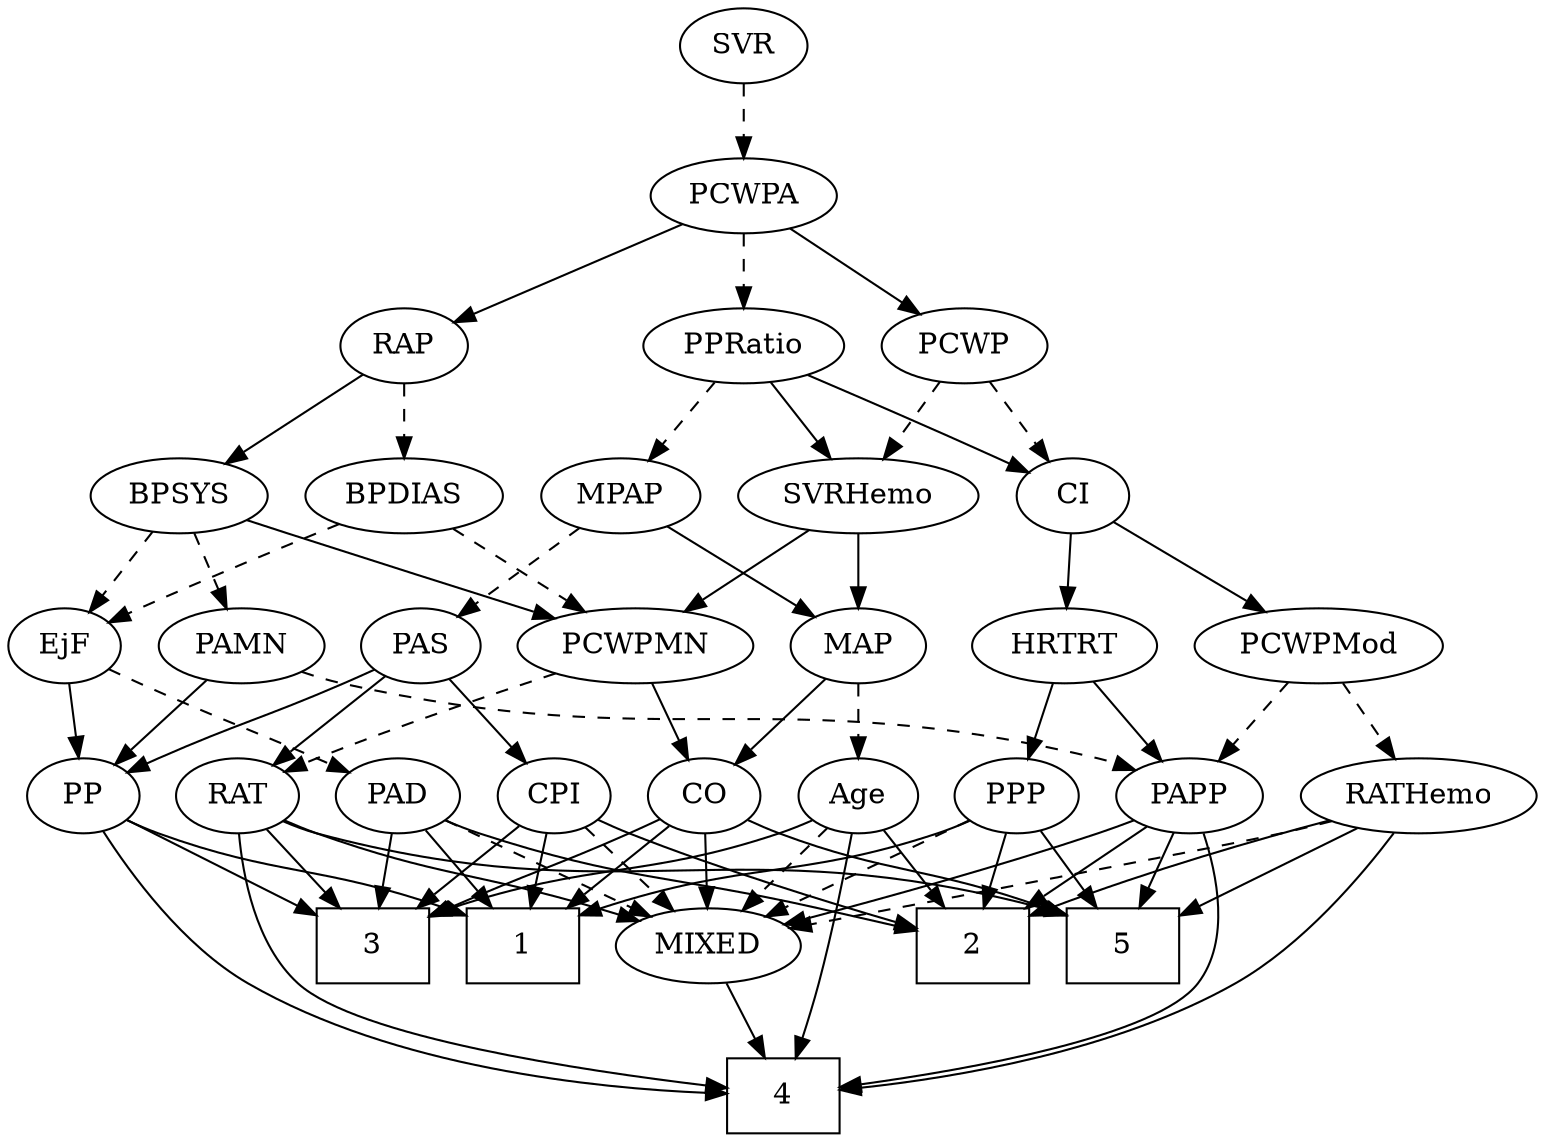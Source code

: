 strict digraph {
	graph [bb="0,0,688.4,540"];
	node [label="\N"];
	1	[height=0.5,
		pos="238,90",
		shape=box,
		width=0.75];
	2	[height=0.5,
		pos="446,90",
		shape=box,
		width=0.75];
	3	[height=0.5,
		pos="166,90",
		shape=box,
		width=0.75];
	4	[height=0.5,
		pos="357,18",
		shape=box,
		width=0.75];
	5	[height=0.5,
		pos="518,90",
		shape=box,
		width=0.75];
	Age	[height=0.5,
		pos="391,162",
		width=0.75];
	Age -> 2	[pos="e,432.54,108.13 402.93,145.81 409.75,137.14 418.46,126.05 426.26,116.12",
		style=solid];
	Age -> 3	[pos="e,193.27,104.6 370.37,150.35 365.42,148.05 360.09,145.78 355,144 292.01,121.99 269.93,130.2 203.02,107.95",
		style=solid];
	Age -> 4	[pos="e,362.15,36.11 387.69,143.86 384.13,125.88 378.16,96.843 372,72 369.87,63.422 367.33,54.129 364.94,45.757",
		style=solid];
	MIXED	[height=0.5,
		pos="323,90",
		width=1.1193];
	Age -> MIXED	[pos="e,338.49,106.95 376.91,146.5 367.89,137.22 356,124.97 345.67,114.34",
		style=dashed];
	EjF	[height=0.5,
		pos="27,234",
		width=0.75];
	PAD	[height=0.5,
		pos="173,162",
		width=0.79437];
	EjF -> PAD	[pos="e,150.79,173.65 48.23,222.82 72.815,211.03 113.54,191.51 141.74,177.99",
		style=dashed];
	PP	[height=0.5,
		pos="27,162",
		width=0.75];
	EjF -> PP	[pos="e,27,180.1 27,215.7 27,207.98 27,198.71 27,190.11",
		style=solid];
	RAP	[height=0.5,
		pos="185,378",
		width=0.77632];
	BPSYS	[height=0.5,
		pos="87,306",
		width=1.0471];
	RAP -> BPSYS	[pos="e,107.23,321.45 167.03,364.16 152.63,353.88 132.16,339.25 115.52,327.37",
		style=solid];
	BPDIAS	[height=0.5,
		pos="185,306",
		width=1.1735];
	RAP -> BPDIAS	[pos="e,185,324.1 185,359.7 185,351.98 185,342.71 185,334.11",
		style=dashed];
	MIXED -> 4	[pos="e,348.61,36.275 331.23,72.055 335.1,64.091 339.8,54.411 344.12,45.51",
		style=solid];
	MPAP	[height=0.5,
		pos="280,306",
		width=0.97491];
	PAS	[height=0.5,
		pos="189,234",
		width=0.75];
	MPAP -> PAS	[pos="e,205.99,248.07 261.14,290.5 247.57,280.05 229.1,265.85 214.25,254.42",
		style=dashed];
	MAP	[height=0.5,
		pos="383,234",
		width=0.84854];
	MPAP -> MAP	[pos="e,363.74,248.09 300.35,291.17 316.03,280.52 337.87,265.67 355.17,253.92",
		style=solid];
	BPSYS -> EjF	[pos="e,40.149,250.34 73.385,289.12 65.528,279.95 55.508,268.26 46.792,258.09",
		style=dashed];
	PAMN	[height=0.5,
		pos="108,234",
		width=1.011];
	BPSYS -> PAMN	[pos="e,102.82,252.28 92.084,288.05 94.422,280.26 97.253,270.82 99.876,262.08",
		style=dashed];
	PCWPMN	[height=0.5,
		pos="284,234",
		width=1.3902];
	BPSYS -> PCWPMN	[pos="e,249.42,247.14 116.07,294.45 122,292.31 128.2,290.07 134,288 169.52,275.3 209.83,261.07 239.71,250.55",
		style=solid];
	PAD -> 1	[pos="e,222.18,108.04 186.78,146.15 195.04,137.26 205.74,125.74 215.22,115.53",
		style=solid];
	PAD -> 2	[pos="e,418.95,97.255 194.81,150.35 200.03,148.05 205.65,145.78 211,144 280.59,120.91 300.49,124.21 372,108 384.03,105.27 397.16,102.27 \
408.97,99.552",
		style=solid];
	PAD -> 3	[pos="e,167.71,108.1 171.27,143.7 170.5,135.98 169.57,126.71 168.71,118.11",
		style=solid];
	PAD -> MIXED	[pos="e,296.07,103.57 195.46,150.52 219.61,139.25 258.39,121.15 286.85,107.87",
		style=dashed];
	CO	[height=0.5,
		pos="319,162",
		width=0.75];
	CO -> 1	[pos="e,257.69,108.02 303,147.17 292.33,137.95 278.04,125.6 265.57,114.82",
		style=solid];
	CO -> 3	[pos="e,193.1,103.88 297.72,150.85 292.89,148.58 287.78,146.19 283,144 249.84,128.81 239.35,124.96 202.49,108.17",
		style=solid];
	CO -> 5	[pos="e,490.68,104.47 340.07,150.34 344.91,148.09 350.08,145.84 355,144 407.04,124.49 425.15,128.12 480.99,108.05",
		style=solid];
	CO -> MIXED	[pos="e,322.02,108.1 319.99,143.7 320.43,135.98 320.96,126.71 321.45,118.11",
		style=solid];
	CPI	[height=0.5,
		pos="247,162",
		width=0.75];
	PAS -> CPI	[pos="e,234.44,178.16 201.59,217.81 209.26,208.55 219.23,196.52 227.86,186.09",
		style=solid];
	RAT	[height=0.5,
		pos="99,162",
		width=0.75827];
	PAS -> RAT	[pos="e,116.16,176.35 172.07,219.83 158.58,209.34 139.49,194.49 124.2,182.6",
		style=solid];
	PAS -> PP	[pos="e,48.223,173.28 167.78,222.72 162.95,220.45 157.82,218.1 153,216 113.5,198.79 102.5,197.21 63,180 61.194,179.21 59.344,178.39 57.482,\
177.55",
		style=solid];
	PAMN -> PP	[pos="e,42.894,176.74 90.424,217.81 78.821,207.78 63.475,194.52 50.784,183.55",
		style=solid];
	PAPP	[height=0.5,
		pos="540,162",
		width=0.88464];
	PAMN -> PAPP	[pos="e,516.11,174.26 134.77,221.6 140.69,219.44 146.99,217.42 153,216 303.45,180.39 349.14,218.01 499,180 501.48,179.37 504.01,178.62 \
506.54,177.78",
		style=dashed];
	RATHemo	[height=0.5,
		pos="639,162",
		width=1.3721];
	RATHemo -> 2	[pos="e,473.37,104.33 602.08,149.87 572.05,140.52 528.49,126.29 482.83,108.13",
		style=solid];
	RATHemo -> 4	[pos="e,384.09,19.947 630.87,144.11 620.22,123.81 599.6,90.224 572,72 517.09,35.741 439.49,24.275 394.09,20.658",
		style=solid];
	RATHemo -> 5	[pos="e,545.01,106.63 613.63,146.33 596.29,136.29 573.04,122.84 553.81,111.71",
		style=solid];
	RATHemo -> MIXED	[pos="e,359.11,98.035 602.31,149.75 595.26,147.73 587.92,145.72 581,144 541.49,134.17 432.1,112.37 369.17,100.01",
		style=dashed];
	CPI -> 1	[pos="e,240.22,108.28 244.82,144.05 243.83,136.35 242.63,127.03 241.52,118.36",
		style=solid];
	CPI -> 2	[pos="e,418.8,98.692 268.12,150.48 272.96,148.22 278.12,145.94 283,144 325.49,127.14 375.67,111.43 409.02,101.56",
		style=solid];
	CPI -> 3	[pos="e,185.69,108.02 231,147.17 220.33,137.95 206.04,125.6 193.57,114.82",
		style=solid];
	CPI -> MIXED	[pos="e,306.06,106.61 262.38,146.83 272.77,137.27 286.71,124.43 298.6,113.48",
		style=dashed];
	RAT -> 3	[pos="e,149.53,108.2 112.88,146.5 121.46,137.54 132.68,125.81 142.6,115.45",
		style=solid];
	RAT -> 4	[pos="e,329.89,22.049 100.14,143.91 102.43,123.74 109.32,90.601 130,72 157.69,47.096 262.89,30.607 319.84,23.305",
		style=solid];
	RAT -> 5	[pos="e,490.85,104.98 119.48,149.88 124.44,147.59 129.81,145.45 135,144 281.13,103.2 330.54,147.7 480.81,107.74",
		style=solid];
	RAT -> MIXED	[pos="e,292.54,101.99 120.04,150.26 124.88,148.01 130.06,145.79 135,144 195.01,122.28 212.92,126.47 274,108 276.92,107.12 279.93,106.17 \
282.95,105.19",
		style=solid];
	SVR	[height=0.5,
		pos="336,522",
		width=0.77632];
	PCWPA	[height=0.5,
		pos="336,450",
		width=1.1555];
	SVR -> PCWPA	[pos="e,336,468.1 336,503.7 336,495.98 336,486.71 336,478.11",
		style=dashed];
	PCWPMod	[height=0.5,
		pos="585,234",
		width=1.4443];
	PCWPMod -> RATHemo	[pos="e,626.29,179.47 597.8,216.41 604.46,207.78 612.72,197.06 620.1,187.5",
		style=dashed];
	PCWPMod -> PAPP	[pos="e,550.48,179.31 574.11,216.05 568.67,207.59 561.98,197.19 555.97,187.84",
		style=dashed];
	PCWPA -> RAP	[pos="e,207.23,389.31 308.66,436.32 282.65,424.27 243.58,406.16 216.33,393.53",
		style=solid];
	PPRatio	[height=0.5,
		pos="336,378",
		width=1.1013];
	PCWPA -> PPRatio	[pos="e,336,396.1 336,431.7 336,423.98 336,414.71 336,406.11",
		style=dashed];
	PCWP	[height=0.5,
		pos="429,378",
		width=0.97491];
	PCWPA -> PCWP	[pos="e,410.13,393.21 356.18,433.81 369.58,423.73 387.32,410.37 401.94,399.37",
		style=solid];
	PCWPMN -> CO	[pos="e,310.85,179.31 292.47,216.05 296.62,207.77 301.69,197.62 306.29,188.42",
		style=solid];
	PCWPMN -> RAT	[pos="e,120.16,173.42 248.1,221.35 217.68,211.21 173.07,195.71 135,180 133.18,179.25 131.32,178.45 129.45,177.63",
		style=dashed];
	SVRHemo	[height=0.5,
		pos="383,306",
		width=1.3902];
	SVRHemo -> PCWPMN	[pos="e,305.57,250.25 361.03,289.46 347.22,279.7 329.22,266.97 314.09,256.28",
		style=solid];
	SVRHemo -> MAP	[pos="e,383,252.1 383,287.7 383,279.98 383,270.71 383,262.11",
		style=solid];
	BPDIAS -> EjF	[pos="e,48.269,245.18 155.8,292.62 131.01,282.04 94.551,266.3 63,252 61.206,251.19 59.365,250.34 57.51,249.49",
		style=dashed];
	BPDIAS -> PCWPMN	[pos="e,262.35,250.31 206,290.15 219.98,280.27 238.57,267.12 254.09,256.15",
		style=dashed];
	MAP -> Age	[pos="e,389.05,180.1 384.98,215.7 385.86,207.98 386.92,198.71 387.9,190.11",
		style=dashed];
	MAP -> CO	[pos="e,332.42,177.68 369.11,217.81 360.44,208.33 349.12,195.95 339.44,185.35",
		style=solid];
	PP -> 1	[pos="e,210.71,104.54 48.04,150.26 52.881,148.01 58.061,145.79 63,144 120.08,123.34 140.04,129.06 200.99,108",
		style=solid];
	PP -> 3	[pos="e,138.83,104.68 47.81,150.52 69.394,139.65 103.57,122.44 129.63,109.31",
		style=solid];
	PP -> 4	[pos="e,329.62,19.212 36.383,145.01 49.197,124.68 74.141,90.049 105,72 173.42,31.984 267.93,21.974 319.58,19.601",
		style=solid];
	PPP	[height=0.5,
		pos="463,162",
		width=0.75];
	PPP -> 1	[pos="e,265.27,104.6 442.37,150.35 437.42,148.05 432.09,145.78 427,144 364.01,121.99 341.93,130.2 275.02,107.95",
		style=solid];
	PPP -> 2	[pos="e,450.2,108.28 458.88,144.05 456.99,136.26 454.7,126.82 452.58,118.08",
		style=solid];
	PPP -> 5	[pos="e,504.54,108.13 474.93,145.81 481.75,137.14 490.46,126.05 498.26,116.12",
		style=solid];
	PPP -> MIXED	[pos="e,348.87,103.94 442.04,150.52 419.89,139.45 384.58,121.79 358.16,108.58",
		style=dashed];
	PPRatio -> MPAP	[pos="e,292.92,323.15 323.01,360.76 315.94,351.93 307.06,340.83 299.21,331.01",
		style=dashed];
	PPRatio -> SVRHemo	[pos="e,371.62,323.96 347.14,360.41 352.73,352.08 359.64,341.8 365.89,332.49",
		style=solid];
	CI	[height=0.5,
		pos="478,306",
		width=0.75];
	PPRatio -> CI	[pos="e,456.75,317.47 362.04,364.16 386.18,352.26 422.1,334.56 447.55,322.01",
		style=solid];
	PCWP -> SVRHemo	[pos="e,393.93,323.63 418.33,360.76 412.72,352.23 405.73,341.58 399.44,332.02",
		style=dashed];
	PCWP -> CI	[pos="e,467.03,322.67 440.36,360.76 446.57,351.89 454.38,340.74 461.28,330.89",
		style=dashed];
	CI -> PCWPMod	[pos="e,561.72,250.23 496.64,292.81 512.25,282.59 534.87,267.79 553.32,255.73",
		style=solid];
	HRTRT	[height=0.5,
		pos="475,234",
		width=1.1013];
	CI -> HRTRT	[pos="e,475.73,252.1 477.26,287.7 476.93,279.98 476.53,270.71 476.16,262.11",
		style=solid];
	PAPP -> 2	[pos="e,468.85,108.02 521.43,147.17 508.82,137.78 491.83,125.13 477.17,114.21",
		style=solid];
	PAPP -> 4	[pos="e,384.29,22.272 549.32,144.42 558.83,125.05 570.08,92.98 554,72 534.7,46.82 445.93,30.926 394.38,23.653",
		style=solid];
	PAPP -> 5	[pos="e,523.43,108.28 534.67,144.05 532.22,136.26 529.26,126.82 526.51,118.08",
		style=solid];
	PAPP -> MIXED	[pos="e,356.74,100.07 515.44,150.35 510.06,148.15 504.37,145.92 499,144 454.36,128.07 402.27,112.78 366.4,102.76",
		style=solid];
	HRTRT -> PPP	[pos="e,465.93,180.1 472.03,215.7 470.71,207.98 469.12,198.71 467.65,190.11",
		style=solid];
	HRTRT -> PAPP	[pos="e,525.76,178.34 489.75,217.12 498.35,207.86 509.33,196.03 518.84,185.79",
		style=solid];
}
